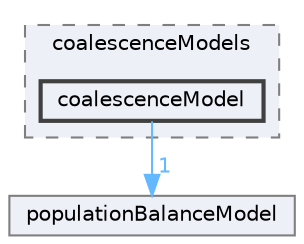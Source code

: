 digraph "src/phaseSystemModels/reactingEuler/multiphaseSystem/populationBalanceModel/coalescenceModels/coalescenceModel"
{
 // LATEX_PDF_SIZE
  bgcolor="transparent";
  edge [fontname=Helvetica,fontsize=10,labelfontname=Helvetica,labelfontsize=10];
  node [fontname=Helvetica,fontsize=10,shape=box,height=0.2,width=0.4];
  compound=true
  subgraph clusterdir_eb6757223a942dcd8aa3300e58aa1177 {
    graph [ bgcolor="#edf0f7", pencolor="grey50", label="coalescenceModels", fontname=Helvetica,fontsize=10 style="filled,dashed", URL="dir_eb6757223a942dcd8aa3300e58aa1177.html",tooltip=""]
  dir_7b098a212fa2c155a05b50ecc23d8f8b [label="coalescenceModel", fillcolor="#edf0f7", color="grey25", style="filled,bold", URL="dir_7b098a212fa2c155a05b50ecc23d8f8b.html",tooltip=""];
  }
  dir_3e54fbac01d3fb7a46541771feeefe19 [label="populationBalanceModel", fillcolor="#edf0f7", color="grey50", style="filled", URL="dir_3e54fbac01d3fb7a46541771feeefe19.html",tooltip=""];
  dir_7b098a212fa2c155a05b50ecc23d8f8b->dir_3e54fbac01d3fb7a46541771feeefe19 [headlabel="1", labeldistance=1.5 headhref="dir_000517_003003.html" href="dir_000517_003003.html" color="steelblue1" fontcolor="steelblue1"];
}
